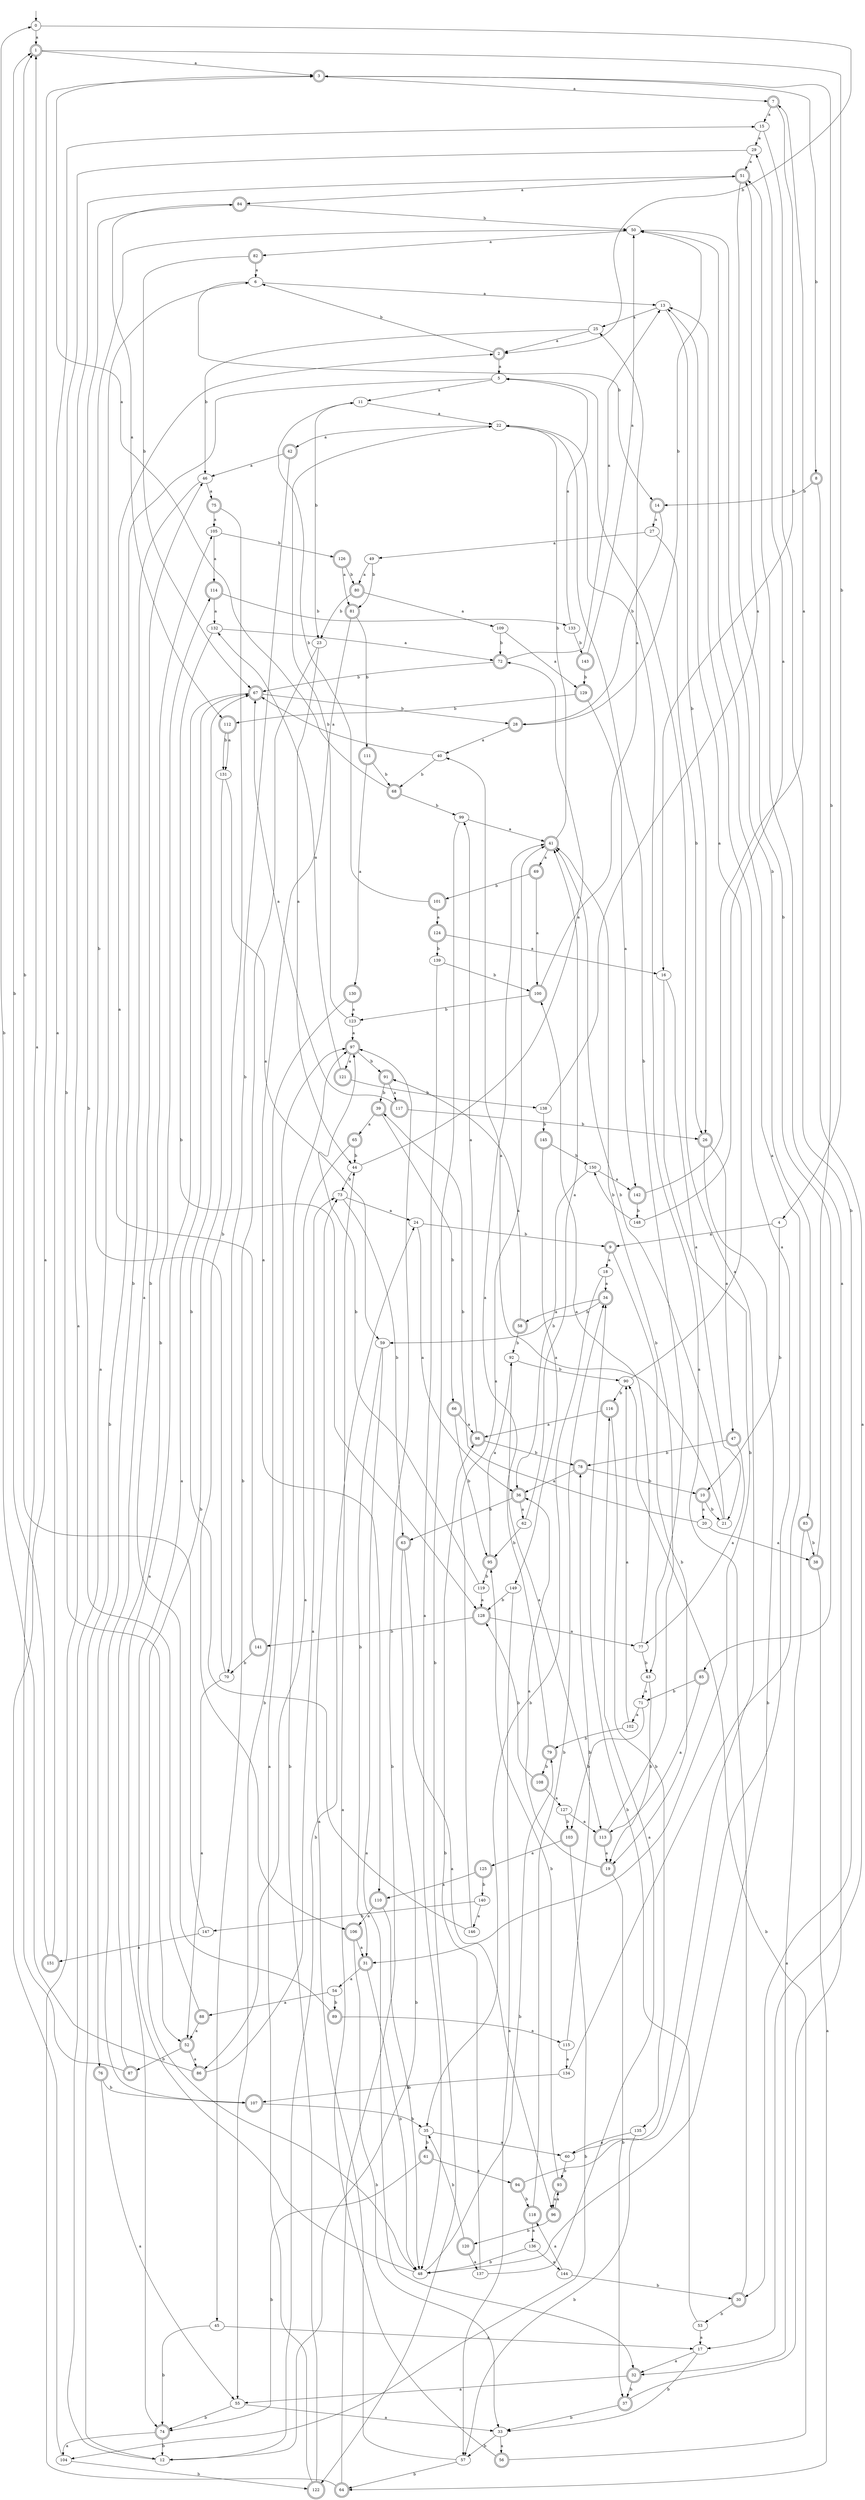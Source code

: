 digraph RandomDFA {
  __start0 [label="", shape=none];
  __start0 -> 0 [label=""];
  0 [shape=circle]
  0 -> 1 [label="a"]
  0 -> 2 [label="b"]
  1 [shape=doublecircle]
  1 -> 3 [label="a"]
  1 -> 4 [label="b"]
  2 [shape=doublecircle]
  2 -> 5 [label="a"]
  2 -> 6 [label="b"]
  3 [shape=doublecircle]
  3 -> 7 [label="a"]
  3 -> 8 [label="b"]
  4
  4 -> 9 [label="a"]
  4 -> 10 [label="b"]
  5
  5 -> 11 [label="a"]
  5 -> 12 [label="b"]
  6
  6 -> 13 [label="a"]
  6 -> 14 [label="b"]
  7 [shape=doublecircle]
  7 -> 15 [label="a"]
  7 -> 16 [label="b"]
  8 [shape=doublecircle]
  8 -> 17 [label="a"]
  8 -> 14 [label="b"]
  9 [shape=doublecircle]
  9 -> 18 [label="a"]
  9 -> 19 [label="b"]
  10 [shape=doublecircle]
  10 -> 20 [label="a"]
  10 -> 21 [label="b"]
  11
  11 -> 22 [label="a"]
  11 -> 23 [label="b"]
  12
  12 -> 6 [label="a"]
  12 -> 24 [label="b"]
  13
  13 -> 25 [label="a"]
  13 -> 26 [label="b"]
  14 [shape=doublecircle]
  14 -> 27 [label="a"]
  14 -> 28 [label="b"]
  15
  15 -> 29 [label="a"]
  15 -> 30 [label="b"]
  16
  16 -> 21 [label="a"]
  16 -> 31 [label="b"]
  17
  17 -> 32 [label="a"]
  17 -> 33 [label="b"]
  18
  18 -> 34 [label="a"]
  18 -> 35 [label="b"]
  19 [shape=doublecircle]
  19 -> 36 [label="a"]
  19 -> 37 [label="b"]
  20
  20 -> 38 [label="a"]
  20 -> 39 [label="b"]
  21
  21 -> 40 [label="a"]
  21 -> 41 [label="b"]
  22
  22 -> 42 [label="a"]
  22 -> 43 [label="b"]
  23
  23 -> 44 [label="a"]
  23 -> 45 [label="b"]
  24
  24 -> 36 [label="a"]
  24 -> 9 [label="b"]
  25
  25 -> 2 [label="a"]
  25 -> 46 [label="b"]
  26 [shape=doublecircle]
  26 -> 47 [label="a"]
  26 -> 48 [label="b"]
  27
  27 -> 49 [label="a"]
  27 -> 26 [label="b"]
  28 [shape=doublecircle]
  28 -> 40 [label="a"]
  28 -> 50 [label="b"]
  29
  29 -> 51 [label="a"]
  29 -> 52 [label="b"]
  30 [shape=doublecircle]
  30 -> 22 [label="a"]
  30 -> 53 [label="b"]
  31 [shape=doublecircle]
  31 -> 54 [label="a"]
  31 -> 48 [label="b"]
  32 [shape=doublecircle]
  32 -> 55 [label="a"]
  32 -> 37 [label="b"]
  33
  33 -> 56 [label="a"]
  33 -> 57 [label="b"]
  34 [shape=doublecircle]
  34 -> 58 [label="a"]
  34 -> 59 [label="b"]
  35
  35 -> 60 [label="a"]
  35 -> 61 [label="b"]
  36 [shape=doublecircle]
  36 -> 62 [label="a"]
  36 -> 63 [label="b"]
  37 [shape=doublecircle]
  37 -> 51 [label="a"]
  37 -> 33 [label="b"]
  38 [shape=doublecircle]
  38 -> 64 [label="a"]
  38 -> 3 [label="b"]
  39 [shape=doublecircle]
  39 -> 65 [label="a"]
  39 -> 66 [label="b"]
  40
  40 -> 67 [label="a"]
  40 -> 68 [label="b"]
  41 [shape=doublecircle]
  41 -> 69 [label="a"]
  41 -> 22 [label="b"]
  42 [shape=doublecircle]
  42 -> 46 [label="a"]
  42 -> 70 [label="b"]
  43
  43 -> 71 [label="a"]
  43 -> 19 [label="b"]
  44
  44 -> 72 [label="a"]
  44 -> 73 [label="b"]
  45
  45 -> 17 [label="a"]
  45 -> 74 [label="b"]
  46
  46 -> 75 [label="a"]
  46 -> 76 [label="b"]
  47 [shape=doublecircle]
  47 -> 77 [label="a"]
  47 -> 78 [label="b"]
  48
  48 -> 67 [label="a"]
  48 -> 79 [label="b"]
  49
  49 -> 80 [label="a"]
  49 -> 81 [label="b"]
  50
  50 -> 82 [label="a"]
  50 -> 83 [label="b"]
  51 [shape=doublecircle]
  51 -> 84 [label="a"]
  51 -> 85 [label="b"]
  52 [shape=doublecircle]
  52 -> 86 [label="a"]
  52 -> 87 [label="b"]
  53
  53 -> 17 [label="a"]
  53 -> 34 [label="b"]
  54
  54 -> 88 [label="a"]
  54 -> 89 [label="b"]
  55
  55 -> 33 [label="a"]
  55 -> 74 [label="b"]
  56 [shape=doublecircle]
  56 -> 44 [label="a"]
  56 -> 90 [label="b"]
  57
  57 -> 73 [label="a"]
  57 -> 64 [label="b"]
  58 [shape=doublecircle]
  58 -> 91 [label="a"]
  58 -> 92 [label="b"]
  59
  59 -> 32 [label="a"]
  59 -> 31 [label="b"]
  60
  60 -> 5 [label="a"]
  60 -> 93 [label="b"]
  61 [shape=doublecircle]
  61 -> 94 [label="a"]
  61 -> 74 [label="b"]
  62
  62 -> 41 [label="a"]
  62 -> 95 [label="b"]
  63 [shape=doublecircle]
  63 -> 96 [label="a"]
  63 -> 12 [label="b"]
  64 [shape=doublecircle]
  64 -> 51 [label="a"]
  64 -> 97 [label="b"]
  65 [shape=doublecircle]
  65 -> 86 [label="a"]
  65 -> 44 [label="b"]
  66 [shape=doublecircle]
  66 -> 98 [label="a"]
  66 -> 95 [label="b"]
  67 [shape=doublecircle]
  67 -> 74 [label="a"]
  67 -> 28 [label="b"]
  68 [shape=doublecircle]
  68 -> 3 [label="a"]
  68 -> 99 [label="b"]
  69 [shape=doublecircle]
  69 -> 100 [label="a"]
  69 -> 101 [label="b"]
  70
  70 -> 52 [label="a"]
  70 -> 50 [label="b"]
  71
  71 -> 102 [label="a"]
  71 -> 103 [label="b"]
  72 [shape=doublecircle]
  72 -> 13 [label="a"]
  72 -> 67 [label="b"]
  73
  73 -> 24 [label="a"]
  73 -> 63 [label="b"]
  74 [shape=doublecircle]
  74 -> 104 [label="a"]
  74 -> 12 [label="b"]
  75 [shape=doublecircle]
  75 -> 105 [label="a"]
  75 -> 106 [label="b"]
  76 [shape=doublecircle]
  76 -> 55 [label="a"]
  76 -> 107 [label="b"]
  77
  77 -> 100 [label="a"]
  77 -> 43 [label="b"]
  78 [shape=doublecircle]
  78 -> 36 [label="a"]
  78 -> 10 [label="b"]
  79 [shape=doublecircle]
  79 -> 41 [label="a"]
  79 -> 108 [label="b"]
  80 [shape=doublecircle]
  80 -> 109 [label="a"]
  80 -> 23 [label="b"]
  81 [shape=doublecircle]
  81 -> 110 [label="a"]
  81 -> 111 [label="b"]
  82 [shape=doublecircle]
  82 -> 6 [label="a"]
  82 -> 67 [label="b"]
  83 [shape=doublecircle]
  83 -> 32 [label="a"]
  83 -> 38 [label="b"]
  84 [shape=doublecircle]
  84 -> 112 [label="a"]
  84 -> 50 [label="b"]
  85 [shape=doublecircle]
  85 -> 113 [label="a"]
  85 -> 71 [label="b"]
  86 [shape=doublecircle]
  86 -> 73 [label="a"]
  86 -> 0 [label="b"]
  87 [shape=doublecircle]
  87 -> 1 [label="a"]
  87 -> 114 [label="b"]
  88 [shape=doublecircle]
  88 -> 52 [label="a"]
  88 -> 84 [label="b"]
  89 [shape=doublecircle]
  89 -> 115 [label="a"]
  89 -> 105 [label="b"]
  90
  90 -> 13 [label="a"]
  90 -> 116 [label="b"]
  91 [shape=doublecircle]
  91 -> 117 [label="a"]
  91 -> 39 [label="b"]
  92
  92 -> 113 [label="a"]
  92 -> 90 [label="b"]
  93 [shape=doublecircle]
  93 -> 96 [label="a"]
  93 -> 95 [label="b"]
  94 [shape=doublecircle]
  94 -> 13 [label="a"]
  94 -> 118 [label="b"]
  95 [shape=doublecircle]
  95 -> 92 [label="a"]
  95 -> 119 [label="b"]
  96 [shape=doublecircle]
  96 -> 93 [label="a"]
  96 -> 120 [label="b"]
  97 [shape=doublecircle]
  97 -> 121 [label="a"]
  97 -> 91 [label="b"]
  98 [shape=doublecircle]
  98 -> 99 [label="a"]
  98 -> 78 [label="b"]
  99
  99 -> 41 [label="a"]
  99 -> 122 [label="b"]
  100 [shape=doublecircle]
  100 -> 25 [label="a"]
  100 -> 123 [label="b"]
  101 [shape=doublecircle]
  101 -> 124 [label="a"]
  101 -> 11 [label="b"]
  102
  102 -> 90 [label="a"]
  102 -> 79 [label="b"]
  103 [shape=doublecircle]
  103 -> 125 [label="a"]
  103 -> 104 [label="b"]
  104
  104 -> 3 [label="a"]
  104 -> 122 [label="b"]
  105
  105 -> 114 [label="a"]
  105 -> 126 [label="b"]
  106 [shape=doublecircle]
  106 -> 31 [label="a"]
  106 -> 33 [label="b"]
  107 [shape=doublecircle]
  107 -> 46 [label="a"]
  107 -> 35 [label="b"]
  108 [shape=doublecircle]
  108 -> 127 [label="a"]
  108 -> 128 [label="b"]
  109
  109 -> 129 [label="a"]
  109 -> 72 [label="b"]
  110 [shape=doublecircle]
  110 -> 106 [label="a"]
  110 -> 48 [label="b"]
  111 [shape=doublecircle]
  111 -> 130 [label="a"]
  111 -> 68 [label="b"]
  112 [shape=doublecircle]
  112 -> 131 [label="a"]
  112 -> 131 [label="b"]
  113 [shape=doublecircle]
  113 -> 19 [label="a"]
  113 -> 41 [label="b"]
  114 [shape=doublecircle]
  114 -> 132 [label="a"]
  114 -> 133 [label="b"]
  115
  115 -> 134 [label="a"]
  115 -> 78 [label="b"]
  116 [shape=doublecircle]
  116 -> 98 [label="a"]
  116 -> 135 [label="b"]
  117 [shape=doublecircle]
  117 -> 67 [label="a"]
  117 -> 26 [label="b"]
  118 [shape=doublecircle]
  118 -> 136 [label="a"]
  118 -> 34 [label="b"]
  119
  119 -> 128 [label="a"]
  119 -> 97 [label="b"]
  120 [shape=doublecircle]
  120 -> 137 [label="a"]
  120 -> 35 [label="b"]
  121 [shape=doublecircle]
  121 -> 132 [label="a"]
  121 -> 138 [label="b"]
  122 [shape=doublecircle]
  122 -> 97 [label="a"]
  122 -> 97 [label="b"]
  123
  123 -> 97 [label="a"]
  123 -> 22 [label="b"]
  124 [shape=doublecircle]
  124 -> 16 [label="a"]
  124 -> 139 [label="b"]
  125 [shape=doublecircle]
  125 -> 110 [label="a"]
  125 -> 140 [label="b"]
  126 [shape=doublecircle]
  126 -> 81 [label="a"]
  126 -> 80 [label="b"]
  127
  127 -> 113 [label="a"]
  127 -> 103 [label="b"]
  128 [shape=doublecircle]
  128 -> 77 [label="a"]
  128 -> 141 [label="b"]
  129 [shape=doublecircle]
  129 -> 142 [label="a"]
  129 -> 112 [label="b"]
  130 [shape=doublecircle]
  130 -> 123 [label="a"]
  130 -> 55 [label="b"]
  131
  131 -> 59 [label="a"]
  131 -> 48 [label="b"]
  132
  132 -> 72 [label="a"]
  132 -> 128 [label="b"]
  133
  133 -> 5 [label="a"]
  133 -> 143 [label="b"]
  134
  134 -> 50 [label="a"]
  134 -> 107 [label="b"]
  135
  135 -> 60 [label="a"]
  135 -> 57 [label="b"]
  136
  136 -> 144 [label="a"]
  136 -> 48 [label="b"]
  137
  137 -> 116 [label="a"]
  137 -> 98 [label="b"]
  138
  138 -> 51 [label="a"]
  138 -> 145 [label="b"]
  139
  139 -> 48 [label="a"]
  139 -> 100 [label="b"]
  140
  140 -> 146 [label="a"]
  140 -> 147 [label="b"]
  141 [shape=doublecircle]
  141 -> 2 [label="a"]
  141 -> 70 [label="b"]
  142 [shape=doublecircle]
  142 -> 7 [label="a"]
  142 -> 148 [label="b"]
  143 [shape=doublecircle]
  143 -> 50 [label="a"]
  143 -> 129 [label="b"]
  144
  144 -> 118 [label="a"]
  144 -> 30 [label="b"]
  145 [shape=doublecircle]
  145 -> 149 [label="a"]
  145 -> 150 [label="b"]
  146
  146 -> 41 [label="a"]
  146 -> 67 [label="b"]
  147
  147 -> 151 [label="a"]
  147 -> 1 [label="b"]
  148
  148 -> 29 [label="a"]
  148 -> 150 [label="b"]
  149
  149 -> 57 [label="a"]
  149 -> 128 [label="b"]
  150
  150 -> 142 [label="a"]
  150 -> 36 [label="b"]
  151 [shape=doublecircle]
  151 -> 15 [label="a"]
  151 -> 1 [label="b"]
}
